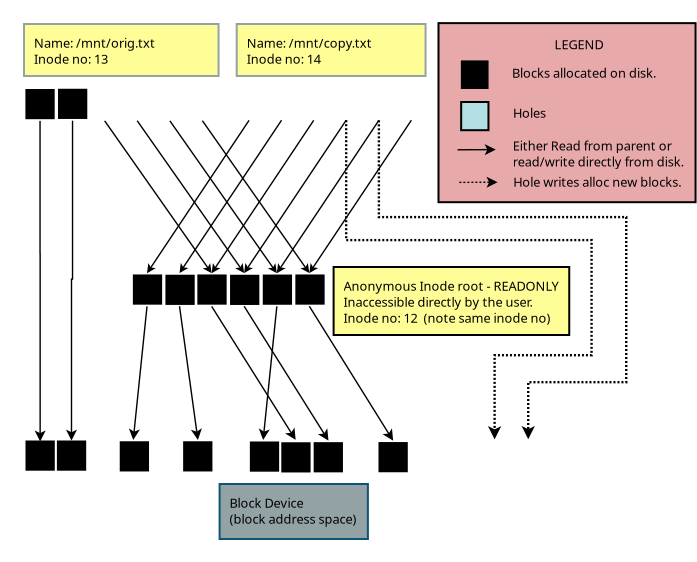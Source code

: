 <?xml version="1.0" encoding="UTF-8"?>
<dia:diagram xmlns:dia="http://www.lysator.liu.se/~alla/dia/">
  <dia:layer name="Background" visible="true">
    <dia:object type="joel - arr" version="0" id="O0">
      <dia:attribute name="obj_pos">
        <dia:point val="7.843,14.249"/>
      </dia:attribute>
      <dia:attribute name="obj_bb">
        <dia:rectangle val="7.793,14.199;17.615,15.966"/>
      </dia:attribute>
      <dia:attribute name="elem_corner">
        <dia:point val="7.843,14.249"/>
      </dia:attribute>
      <dia:attribute name="elem_width">
        <dia:real val="9.722"/>
      </dia:attribute>
      <dia:attribute name="elem_height">
        <dia:real val="1.667"/>
      </dia:attribute>
      <dia:attribute name="line_width">
        <dia:real val="0.1"/>
      </dia:attribute>
      <dia:attribute name="line_colour">
        <dia:color val="#000000"/>
      </dia:attribute>
      <dia:attribute name="fill_colour">
        <dia:color val="#ffffff"/>
      </dia:attribute>
      <dia:attribute name="show_background">
        <dia:boolean val="true"/>
      </dia:attribute>
      <dia:attribute name="line_style">
        <dia:enum val="0"/>
        <dia:real val="1"/>
      </dia:attribute>
      <dia:attribute name="flip_horizontal">
        <dia:boolean val="false"/>
      </dia:attribute>
      <dia:attribute name="flip_vertical">
        <dia:boolean val="false"/>
      </dia:attribute>
    </dia:object>
    <dia:object type="joel - arr" version="0" id="O1">
      <dia:attribute name="obj_pos">
        <dia:point val="7.153,22.588"/>
      </dia:attribute>
      <dia:attribute name="obj_bb">
        <dia:rectangle val="7.103,22.538;16.932,24.306"/>
      </dia:attribute>
      <dia:attribute name="elem_corner">
        <dia:point val="7.153,22.588"/>
      </dia:attribute>
      <dia:attribute name="elem_width">
        <dia:real val="9.729"/>
      </dia:attribute>
      <dia:attribute name="elem_height">
        <dia:real val="1.668"/>
      </dia:attribute>
      <dia:attribute name="line_width">
        <dia:real val="0.1"/>
      </dia:attribute>
      <dia:attribute name="line_colour">
        <dia:color val="#000000"/>
      </dia:attribute>
      <dia:attribute name="fill_colour">
        <dia:color val="#ffffff"/>
      </dia:attribute>
      <dia:attribute name="show_background">
        <dia:boolean val="true"/>
      </dia:attribute>
      <dia:attribute name="line_style">
        <dia:enum val="0"/>
        <dia:real val="1"/>
      </dia:attribute>
      <dia:attribute name="flip_horizontal">
        <dia:boolean val="false"/>
      </dia:attribute>
      <dia:attribute name="flip_vertical">
        <dia:boolean val="false"/>
      </dia:attribute>
    </dia:object>
    <dia:object type="joel - arr" version="0" id="O2">
      <dia:attribute name="obj_pos">
        <dia:point val="15.288,22.628"/>
      </dia:attribute>
      <dia:attribute name="obj_bb">
        <dia:rectangle val="15.238,22.578;25.067,24.346"/>
      </dia:attribute>
      <dia:attribute name="elem_corner">
        <dia:point val="15.288,22.628"/>
      </dia:attribute>
      <dia:attribute name="elem_width">
        <dia:real val="9.729"/>
      </dia:attribute>
      <dia:attribute name="elem_height">
        <dia:real val="1.668"/>
      </dia:attribute>
      <dia:attribute name="line_width">
        <dia:real val="0.1"/>
      </dia:attribute>
      <dia:attribute name="line_colour">
        <dia:color val="#000000"/>
      </dia:attribute>
      <dia:attribute name="fill_colour">
        <dia:color val="#ffffff"/>
      </dia:attribute>
      <dia:attribute name="show_background">
        <dia:boolean val="true"/>
      </dia:attribute>
      <dia:attribute name="line_style">
        <dia:enum val="0"/>
        <dia:real val="1"/>
      </dia:attribute>
      <dia:attribute name="flip_horizontal">
        <dia:boolean val="false"/>
      </dia:attribute>
      <dia:attribute name="flip_vertical">
        <dia:boolean val="false"/>
      </dia:attribute>
    </dia:object>
    <dia:object type="Standard - Line" version="0" id="O3">
      <dia:attribute name="obj_pos">
        <dia:point val="8.646,15.915"/>
      </dia:attribute>
      <dia:attribute name="obj_bb">
        <dia:rectangle val="7.555,15.877;8.685,22.671"/>
      </dia:attribute>
      <dia:attribute name="conn_endpoints">
        <dia:point val="8.646,15.915"/>
        <dia:point val="7.957,22.595"/>
      </dia:attribute>
      <dia:attribute name="numcp">
        <dia:int val="1"/>
      </dia:attribute>
      <dia:attribute name="line_width">
        <dia:real val="0.07"/>
      </dia:attribute>
      <dia:attribute name="end_arrow">
        <dia:enum val="22"/>
      </dia:attribute>
      <dia:attribute name="end_arrow_length">
        <dia:real val="0.4"/>
      </dia:attribute>
      <dia:attribute name="end_arrow_width">
        <dia:real val="0.4"/>
      </dia:attribute>
      <dia:connections>
        <dia:connection handle="0" to="O0" connection="6"/>
        <dia:connection handle="1" to="O1" connection="7"/>
      </dia:connections>
    </dia:object>
    <dia:object type="Geometric - Perfect Square" version="0" id="O4">
      <dia:attribute name="obj_pos">
        <dia:point val="9.616,14.382"/>
      </dia:attribute>
      <dia:attribute name="obj_bb">
        <dia:rectangle val="9.566,14.332;11.03,15.842"/>
      </dia:attribute>
      <dia:attribute name="elem_corner">
        <dia:point val="9.616,14.382"/>
      </dia:attribute>
      <dia:attribute name="elem_width">
        <dia:real val="1.364"/>
      </dia:attribute>
      <dia:attribute name="elem_height">
        <dia:real val="1.41"/>
      </dia:attribute>
      <dia:attribute name="line_width">
        <dia:real val="0.1"/>
      </dia:attribute>
      <dia:attribute name="line_colour">
        <dia:color val="#000000"/>
      </dia:attribute>
      <dia:attribute name="fill_colour">
        <dia:color val="#000000"/>
      </dia:attribute>
      <dia:attribute name="show_background">
        <dia:boolean val="true"/>
      </dia:attribute>
      <dia:attribute name="line_style">
        <dia:enum val="0"/>
        <dia:real val="1"/>
      </dia:attribute>
      <dia:attribute name="flip_horizontal">
        <dia:boolean val="false"/>
      </dia:attribute>
      <dia:attribute name="flip_vertical">
        <dia:boolean val="false"/>
      </dia:attribute>
    </dia:object>
    <dia:object type="Geometric - Perfect Square" version="0" id="O5">
      <dia:attribute name="obj_pos">
        <dia:point val="7.988,14.369"/>
      </dia:attribute>
      <dia:attribute name="obj_bb">
        <dia:rectangle val="7.938,14.319;9.402,15.829"/>
      </dia:attribute>
      <dia:attribute name="elem_corner">
        <dia:point val="7.988,14.369"/>
      </dia:attribute>
      <dia:attribute name="elem_width">
        <dia:real val="1.364"/>
      </dia:attribute>
      <dia:attribute name="elem_height">
        <dia:real val="1.41"/>
      </dia:attribute>
      <dia:attribute name="line_width">
        <dia:real val="0.1"/>
      </dia:attribute>
      <dia:attribute name="line_colour">
        <dia:color val="#000000"/>
      </dia:attribute>
      <dia:attribute name="fill_colour">
        <dia:color val="#000000"/>
      </dia:attribute>
      <dia:attribute name="show_background">
        <dia:boolean val="true"/>
      </dia:attribute>
      <dia:attribute name="line_style">
        <dia:enum val="0"/>
        <dia:real val="1"/>
      </dia:attribute>
      <dia:attribute name="flip_horizontal">
        <dia:boolean val="false"/>
      </dia:attribute>
      <dia:attribute name="flip_vertical">
        <dia:boolean val="false"/>
      </dia:attribute>
    </dia:object>
    <dia:object type="Geometric - Perfect Square" version="0" id="O6">
      <dia:attribute name="obj_pos">
        <dia:point val="11.213,14.369"/>
      </dia:attribute>
      <dia:attribute name="obj_bb">
        <dia:rectangle val="11.163,14.319;12.627,15.829"/>
      </dia:attribute>
      <dia:attribute name="elem_corner">
        <dia:point val="11.213,14.369"/>
      </dia:attribute>
      <dia:attribute name="elem_width">
        <dia:real val="1.364"/>
      </dia:attribute>
      <dia:attribute name="elem_height">
        <dia:real val="1.41"/>
      </dia:attribute>
      <dia:attribute name="line_width">
        <dia:real val="0.1"/>
      </dia:attribute>
      <dia:attribute name="line_colour">
        <dia:color val="#000000"/>
      </dia:attribute>
      <dia:attribute name="fill_colour">
        <dia:color val="#000000"/>
      </dia:attribute>
      <dia:attribute name="show_background">
        <dia:boolean val="true"/>
      </dia:attribute>
      <dia:attribute name="line_style">
        <dia:enum val="0"/>
        <dia:real val="1"/>
      </dia:attribute>
      <dia:attribute name="flip_horizontal">
        <dia:boolean val="false"/>
      </dia:attribute>
      <dia:attribute name="flip_vertical">
        <dia:boolean val="false"/>
      </dia:attribute>
    </dia:object>
    <dia:object type="Geometric - Perfect Square" version="0" id="O7">
      <dia:attribute name="obj_pos">
        <dia:point val="12.848,14.384"/>
      </dia:attribute>
      <dia:attribute name="obj_bb">
        <dia:rectangle val="12.798,14.334;14.262,15.844"/>
      </dia:attribute>
      <dia:attribute name="elem_corner">
        <dia:point val="12.848,14.384"/>
      </dia:attribute>
      <dia:attribute name="elem_width">
        <dia:real val="1.364"/>
      </dia:attribute>
      <dia:attribute name="elem_height">
        <dia:real val="1.41"/>
      </dia:attribute>
      <dia:attribute name="line_width">
        <dia:real val="0.1"/>
      </dia:attribute>
      <dia:attribute name="line_colour">
        <dia:color val="#000000"/>
      </dia:attribute>
      <dia:attribute name="fill_colour">
        <dia:color val="#000000"/>
      </dia:attribute>
      <dia:attribute name="show_background">
        <dia:boolean val="true"/>
      </dia:attribute>
      <dia:attribute name="line_style">
        <dia:enum val="0"/>
        <dia:real val="1"/>
      </dia:attribute>
      <dia:attribute name="flip_horizontal">
        <dia:boolean val="false"/>
      </dia:attribute>
      <dia:attribute name="flip_vertical">
        <dia:boolean val="false"/>
      </dia:attribute>
    </dia:object>
    <dia:object type="Geometric - Perfect Square" version="0" id="O8">
      <dia:attribute name="obj_pos">
        <dia:point val="16.113,14.369"/>
      </dia:attribute>
      <dia:attribute name="obj_bb">
        <dia:rectangle val="16.063,14.319;17.527,15.829"/>
      </dia:attribute>
      <dia:attribute name="elem_corner">
        <dia:point val="16.113,14.369"/>
      </dia:attribute>
      <dia:attribute name="elem_width">
        <dia:real val="1.364"/>
      </dia:attribute>
      <dia:attribute name="elem_height">
        <dia:real val="1.41"/>
      </dia:attribute>
      <dia:attribute name="line_width">
        <dia:real val="0.1"/>
      </dia:attribute>
      <dia:attribute name="line_colour">
        <dia:color val="#000000"/>
      </dia:attribute>
      <dia:attribute name="fill_colour">
        <dia:color val="#000000"/>
      </dia:attribute>
      <dia:attribute name="show_background">
        <dia:boolean val="true"/>
      </dia:attribute>
      <dia:attribute name="line_style">
        <dia:enum val="0"/>
        <dia:real val="1"/>
      </dia:attribute>
      <dia:attribute name="flip_horizontal">
        <dia:boolean val="false"/>
      </dia:attribute>
      <dia:attribute name="flip_vertical">
        <dia:boolean val="false"/>
      </dia:attribute>
    </dia:object>
    <dia:object type="Geometric - Perfect Square" version="0" id="O9">
      <dia:attribute name="obj_pos">
        <dia:point val="14.483,14.374"/>
      </dia:attribute>
      <dia:attribute name="obj_bb">
        <dia:rectangle val="14.433,14.324;15.897,15.834"/>
      </dia:attribute>
      <dia:attribute name="elem_corner">
        <dia:point val="14.483,14.374"/>
      </dia:attribute>
      <dia:attribute name="elem_width">
        <dia:real val="1.364"/>
      </dia:attribute>
      <dia:attribute name="elem_height">
        <dia:real val="1.41"/>
      </dia:attribute>
      <dia:attribute name="line_width">
        <dia:real val="0.1"/>
      </dia:attribute>
      <dia:attribute name="line_colour">
        <dia:color val="#000000"/>
      </dia:attribute>
      <dia:attribute name="fill_colour">
        <dia:color val="#000000"/>
      </dia:attribute>
      <dia:attribute name="show_background">
        <dia:boolean val="true"/>
      </dia:attribute>
      <dia:attribute name="line_style">
        <dia:enum val="0"/>
        <dia:real val="1"/>
      </dia:attribute>
      <dia:attribute name="flip_horizontal">
        <dia:boolean val="false"/>
      </dia:attribute>
      <dia:attribute name="flip_vertical">
        <dia:boolean val="false"/>
      </dia:attribute>
    </dia:object>
    <dia:object type="Geometric - Perfect Square" version="0" id="O10">
      <dia:attribute name="obj_pos">
        <dia:point val="15.41,22.759"/>
      </dia:attribute>
      <dia:attribute name="obj_bb">
        <dia:rectangle val="15.36,22.709;16.825,24.219"/>
      </dia:attribute>
      <dia:attribute name="elem_corner">
        <dia:point val="15.41,22.759"/>
      </dia:attribute>
      <dia:attribute name="elem_width">
        <dia:real val="1.364"/>
      </dia:attribute>
      <dia:attribute name="elem_height">
        <dia:real val="1.41"/>
      </dia:attribute>
      <dia:attribute name="line_width">
        <dia:real val="0.1"/>
      </dia:attribute>
      <dia:attribute name="line_colour">
        <dia:color val="#000000"/>
      </dia:attribute>
      <dia:attribute name="fill_colour">
        <dia:color val="#000000"/>
      </dia:attribute>
      <dia:attribute name="show_background">
        <dia:boolean val="true"/>
      </dia:attribute>
      <dia:attribute name="line_style">
        <dia:enum val="0"/>
        <dia:real val="1"/>
      </dia:attribute>
      <dia:attribute name="flip_horizontal">
        <dia:boolean val="false"/>
      </dia:attribute>
      <dia:attribute name="flip_vertical">
        <dia:boolean val="false"/>
      </dia:attribute>
    </dia:object>
    <dia:object type="Geometric - Perfect Square" version="0" id="O11">
      <dia:attribute name="obj_pos">
        <dia:point val="17.028,22.754"/>
      </dia:attribute>
      <dia:attribute name="obj_bb">
        <dia:rectangle val="16.978,22.704;18.442,24.214"/>
      </dia:attribute>
      <dia:attribute name="elem_corner">
        <dia:point val="17.028,22.754"/>
      </dia:attribute>
      <dia:attribute name="elem_width">
        <dia:real val="1.364"/>
      </dia:attribute>
      <dia:attribute name="elem_height">
        <dia:real val="1.41"/>
      </dia:attribute>
      <dia:attribute name="line_width">
        <dia:real val="0.1"/>
      </dia:attribute>
      <dia:attribute name="line_colour">
        <dia:color val="#000000"/>
      </dia:attribute>
      <dia:attribute name="fill_colour">
        <dia:color val="#000000"/>
      </dia:attribute>
      <dia:attribute name="show_background">
        <dia:boolean val="true"/>
      </dia:attribute>
      <dia:attribute name="line_style">
        <dia:enum val="0"/>
        <dia:real val="1"/>
      </dia:attribute>
      <dia:attribute name="flip_horizontal">
        <dia:boolean val="false"/>
      </dia:attribute>
      <dia:attribute name="flip_vertical">
        <dia:boolean val="false"/>
      </dia:attribute>
    </dia:object>
    <dia:object type="Geometric - Perfect Square" version="0" id="O12">
      <dia:attribute name="obj_pos">
        <dia:point val="20.27,22.749"/>
      </dia:attribute>
      <dia:attribute name="obj_bb">
        <dia:rectangle val="20.22,22.699;21.685,24.209"/>
      </dia:attribute>
      <dia:attribute name="elem_corner">
        <dia:point val="20.27,22.749"/>
      </dia:attribute>
      <dia:attribute name="elem_width">
        <dia:real val="1.364"/>
      </dia:attribute>
      <dia:attribute name="elem_height">
        <dia:real val="1.41"/>
      </dia:attribute>
      <dia:attribute name="line_width">
        <dia:real val="0.1"/>
      </dia:attribute>
      <dia:attribute name="line_colour">
        <dia:color val="#000000"/>
      </dia:attribute>
      <dia:attribute name="fill_colour">
        <dia:color val="#000000"/>
      </dia:attribute>
      <dia:attribute name="show_background">
        <dia:boolean val="true"/>
      </dia:attribute>
      <dia:attribute name="line_style">
        <dia:enum val="0"/>
        <dia:real val="1"/>
      </dia:attribute>
      <dia:attribute name="flip_horizontal">
        <dia:boolean val="false"/>
      </dia:attribute>
      <dia:attribute name="flip_vertical">
        <dia:boolean val="false"/>
      </dia:attribute>
    </dia:object>
    <dia:object type="Standard - Text" version="1" id="O13">
      <dia:attribute name="obj_pos">
        <dia:point val="26.475,16.746"/>
      </dia:attribute>
      <dia:attribute name="obj_bb">
        <dia:rectangle val="26.475,16.346;26.475,17.546"/>
      </dia:attribute>
      <dia:attribute name="text">
        <dia:composite type="text">
          <dia:attribute name="string">
            <dia:string>##</dia:string>
          </dia:attribute>
          <dia:attribute name="font">
            <dia:font family="sans" style="0" name="Helvetica"/>
          </dia:attribute>
          <dia:attribute name="height">
            <dia:real val="0.8"/>
          </dia:attribute>
          <dia:attribute name="pos">
            <dia:point val="26.475,16.746"/>
          </dia:attribute>
          <dia:attribute name="color">
            <dia:color val="#000000"/>
          </dia:attribute>
          <dia:attribute name="alignment">
            <dia:enum val="0"/>
          </dia:attribute>
        </dia:composite>
      </dia:attribute>
      <dia:attribute name="valign">
        <dia:enum val="3"/>
      </dia:attribute>
    </dia:object>
    <dia:object type="AADL - Data" version="0" id="O14">
      <dia:attribute name="obj_pos">
        <dia:point val="17.975,13.946"/>
      </dia:attribute>
      <dia:attribute name="obj_bb">
        <dia:rectangle val="16.825,12.796;30.898,18.496"/>
      </dia:attribute>
      <dia:attribute name="elem_corner">
        <dia:point val="17.975,13.946"/>
      </dia:attribute>
      <dia:attribute name="elem_width">
        <dia:real val="11.773"/>
      </dia:attribute>
      <dia:attribute name="elem_height">
        <dia:real val="3.4"/>
      </dia:attribute>
      <dia:attribute name="obj_pos">
        <dia:point val="17.975,13.946"/>
      </dia:attribute>
      <dia:attribute name="obj_bb">
        <dia:rectangle val="16.825,12.796;30.898,18.496"/>
      </dia:attribute>
      <dia:attribute name="elem_corner">
        <dia:point val="17.975,13.946"/>
      </dia:attribute>
      <dia:attribute name="elem_width">
        <dia:real val="11.773"/>
      </dia:attribute>
      <dia:attribute name="elem_height">
        <dia:real val="3.4"/>
      </dia:attribute>
      <dia:attribute name="declaration">
        <dia:string>##</dia:string>
      </dia:attribute>
      <dia:attribute name="line_colour">
        <dia:color val="#000000"/>
      </dia:attribute>
      <dia:attribute name="fill_colour">
        <dia:color val="#fffd96"/>
      </dia:attribute>
      <dia:attribute name="name">
        <dia:composite type="text">
          <dia:attribute name="string">
            <dia:string>#Anonymous Inode root - READONLY
Inaccessible directly by the user.
Inode no: 12  (note same inode no)#</dia:string>
          </dia:attribute>
          <dia:attribute name="font">
            <dia:font family="sans" style="0" name="Helvetica"/>
          </dia:attribute>
          <dia:attribute name="height">
            <dia:real val="0.8"/>
          </dia:attribute>
          <dia:attribute name="pos">
            <dia:point val="18.475,14.989"/>
          </dia:attribute>
          <dia:attribute name="color">
            <dia:color val="#000000"/>
          </dia:attribute>
          <dia:attribute name="alignment">
            <dia:enum val="0"/>
          </dia:attribute>
        </dia:composite>
      </dia:attribute>
      <dia:attribute name="aadlbox_ports"/>
      <dia:attribute name="aadlbox_connections"/>
    </dia:object>
    <dia:object type="AADL - Data" version="0" id="O15">
      <dia:attribute name="obj_pos">
        <dia:point val="12.275,24.796"/>
      </dia:attribute>
      <dia:attribute name="obj_bb">
        <dia:rectangle val="11.125,23.646;20.805,28.696"/>
      </dia:attribute>
      <dia:attribute name="elem_corner">
        <dia:point val="12.275,24.796"/>
      </dia:attribute>
      <dia:attribute name="elem_width">
        <dia:real val="7.38"/>
      </dia:attribute>
      <dia:attribute name="elem_height">
        <dia:real val="2.75"/>
      </dia:attribute>
      <dia:attribute name="obj_pos">
        <dia:point val="12.275,24.796"/>
      </dia:attribute>
      <dia:attribute name="obj_bb">
        <dia:rectangle val="11.125,23.646;20.805,28.696"/>
      </dia:attribute>
      <dia:attribute name="elem_corner">
        <dia:point val="12.275,24.796"/>
      </dia:attribute>
      <dia:attribute name="elem_width">
        <dia:real val="7.38"/>
      </dia:attribute>
      <dia:attribute name="elem_height">
        <dia:real val="2.75"/>
      </dia:attribute>
      <dia:attribute name="declaration">
        <dia:string>##</dia:string>
      </dia:attribute>
      <dia:attribute name="line_colour">
        <dia:color val="#0d5477"/>
      </dia:attribute>
      <dia:attribute name="fill_colour">
        <dia:color val="#93a3a5"/>
      </dia:attribute>
      <dia:attribute name="name">
        <dia:composite type="text">
          <dia:attribute name="string">
            <dia:string>#Block Device
(block address space)#</dia:string>
          </dia:attribute>
          <dia:attribute name="font">
            <dia:font family="sans" style="0" name="Helvetica"/>
          </dia:attribute>
          <dia:attribute name="height">
            <dia:real val="0.8"/>
          </dia:attribute>
          <dia:attribute name="pos">
            <dia:point val="12.775,25.839"/>
          </dia:attribute>
          <dia:attribute name="color">
            <dia:color val="#000000"/>
          </dia:attribute>
          <dia:attribute name="alignment">
            <dia:enum val="0"/>
          </dia:attribute>
        </dia:composite>
      </dia:attribute>
      <dia:attribute name="aadlbox_ports"/>
      <dia:attribute name="aadlbox_connections"/>
    </dia:object>
    <dia:object type="AADL - Data" version="0" id="O16">
      <dia:attribute name="obj_pos">
        <dia:point val="2.495,1.796"/>
      </dia:attribute>
      <dia:attribute name="obj_bb">
        <dia:rectangle val="1.345,0.646;13.373,5.546"/>
      </dia:attribute>
      <dia:attribute name="elem_corner">
        <dia:point val="2.495,1.796"/>
      </dia:attribute>
      <dia:attribute name="elem_width">
        <dia:real val="9.728"/>
      </dia:attribute>
      <dia:attribute name="elem_height">
        <dia:real val="2.6"/>
      </dia:attribute>
      <dia:attribute name="obj_pos">
        <dia:point val="2.495,1.796"/>
      </dia:attribute>
      <dia:attribute name="obj_bb">
        <dia:rectangle val="1.345,0.646;13.373,5.546"/>
      </dia:attribute>
      <dia:attribute name="elem_corner">
        <dia:point val="2.495,1.796"/>
      </dia:attribute>
      <dia:attribute name="elem_width">
        <dia:real val="9.728"/>
      </dia:attribute>
      <dia:attribute name="elem_height">
        <dia:real val="2.6"/>
      </dia:attribute>
      <dia:attribute name="declaration">
        <dia:string>##</dia:string>
      </dia:attribute>
      <dia:attribute name="line_colour">
        <dia:color val="#93a3a5"/>
      </dia:attribute>
      <dia:attribute name="fill_colour">
        <dia:color val="#fffd96"/>
      </dia:attribute>
      <dia:attribute name="name">
        <dia:composite type="text">
          <dia:attribute name="string">
            <dia:string>#Name: /mnt/orig.txt
Inode no: 13#</dia:string>
          </dia:attribute>
          <dia:attribute name="font">
            <dia:font family="sans" style="0" name="Helvetica"/>
          </dia:attribute>
          <dia:attribute name="height">
            <dia:real val="0.8"/>
          </dia:attribute>
          <dia:attribute name="pos">
            <dia:point val="2.995,2.839"/>
          </dia:attribute>
          <dia:attribute name="color">
            <dia:color val="#000000"/>
          </dia:attribute>
          <dia:attribute name="alignment">
            <dia:enum val="0"/>
          </dia:attribute>
        </dia:composite>
      </dia:attribute>
      <dia:attribute name="aadlbox_ports"/>
      <dia:attribute name="aadlbox_connections"/>
    </dia:object>
    <dia:object type="AADL - Data" version="0" id="O17">
      <dia:attribute name="obj_pos">
        <dia:point val="13.13,1.796"/>
      </dia:attribute>
      <dia:attribute name="obj_bb">
        <dia:rectangle val="11.98,0.646;23.723,5.546"/>
      </dia:attribute>
      <dia:attribute name="elem_corner">
        <dia:point val="13.13,1.796"/>
      </dia:attribute>
      <dia:attribute name="elem_width">
        <dia:real val="9.443"/>
      </dia:attribute>
      <dia:attribute name="elem_height">
        <dia:real val="2.6"/>
      </dia:attribute>
      <dia:attribute name="obj_pos">
        <dia:point val="13.13,1.796"/>
      </dia:attribute>
      <dia:attribute name="obj_bb">
        <dia:rectangle val="11.98,0.646;23.723,5.546"/>
      </dia:attribute>
      <dia:attribute name="elem_corner">
        <dia:point val="13.13,1.796"/>
      </dia:attribute>
      <dia:attribute name="elem_width">
        <dia:real val="9.443"/>
      </dia:attribute>
      <dia:attribute name="elem_height">
        <dia:real val="2.6"/>
      </dia:attribute>
      <dia:attribute name="declaration">
        <dia:string>##</dia:string>
      </dia:attribute>
      <dia:attribute name="line_colour">
        <dia:color val="#93a3a5"/>
      </dia:attribute>
      <dia:attribute name="fill_colour">
        <dia:color val="#fffd96"/>
      </dia:attribute>
      <dia:attribute name="name">
        <dia:composite type="text">
          <dia:attribute name="string">
            <dia:string>#Name: /mnt/copy.txt
Inode no: 14#</dia:string>
          </dia:attribute>
          <dia:attribute name="font">
            <dia:font family="sans" style="0" name="Helvetica"/>
          </dia:attribute>
          <dia:attribute name="height">
            <dia:real val="0.8"/>
          </dia:attribute>
          <dia:attribute name="pos">
            <dia:point val="13.63,2.839"/>
          </dia:attribute>
          <dia:attribute name="color">
            <dia:color val="#000000"/>
          </dia:attribute>
          <dia:attribute name="alignment">
            <dia:enum val="0"/>
          </dia:attribute>
        </dia:composite>
      </dia:attribute>
      <dia:attribute name="aadlbox_ports"/>
      <dia:attribute name="aadlbox_connections"/>
    </dia:object>
    <dia:object type="joel - arr" version="0" id="O18">
      <dia:attribute name="obj_pos">
        <dia:point val="12.945,4.946"/>
      </dia:attribute>
      <dia:attribute name="obj_bb">
        <dia:rectangle val="12.895,4.896;22.717,6.663"/>
      </dia:attribute>
      <dia:attribute name="elem_corner">
        <dia:point val="12.945,4.946"/>
      </dia:attribute>
      <dia:attribute name="elem_width">
        <dia:real val="9.722"/>
      </dia:attribute>
      <dia:attribute name="elem_height">
        <dia:real val="1.667"/>
      </dia:attribute>
      <dia:attribute name="line_width">
        <dia:real val="0.1"/>
      </dia:attribute>
      <dia:attribute name="line_colour">
        <dia:color val="#000000"/>
      </dia:attribute>
      <dia:attribute name="fill_colour">
        <dia:color val="#ffffff"/>
      </dia:attribute>
      <dia:attribute name="show_background">
        <dia:boolean val="true"/>
      </dia:attribute>
      <dia:attribute name="line_style">
        <dia:enum val="0"/>
        <dia:real val="1"/>
      </dia:attribute>
      <dia:attribute name="flip_horizontal">
        <dia:boolean val="false"/>
      </dia:attribute>
      <dia:attribute name="flip_vertical">
        <dia:boolean val="false"/>
      </dia:attribute>
    </dia:object>
    <dia:object type="Standard - Line" version="0" id="O19">
      <dia:attribute name="obj_pos">
        <dia:point val="13.748,6.613"/>
      </dia:attribute>
      <dia:attribute name="obj_bb">
        <dia:rectangle val="8.377,6.565;13.797,14.451"/>
      </dia:attribute>
      <dia:attribute name="conn_endpoints">
        <dia:point val="13.748,6.613"/>
        <dia:point val="8.646,14.256"/>
      </dia:attribute>
      <dia:attribute name="numcp">
        <dia:int val="1"/>
      </dia:attribute>
      <dia:attribute name="line_width">
        <dia:real val="0.07"/>
      </dia:attribute>
      <dia:attribute name="end_arrow">
        <dia:enum val="22"/>
      </dia:attribute>
      <dia:attribute name="end_arrow_length">
        <dia:real val="0.3"/>
      </dia:attribute>
      <dia:attribute name="end_arrow_width">
        <dia:real val="0.3"/>
      </dia:attribute>
      <dia:connections>
        <dia:connection handle="0" to="O18" connection="6"/>
        <dia:connection handle="1" to="O0" connection="7"/>
      </dia:connections>
    </dia:object>
    <dia:object type="Standard - Line" version="0" id="O20">
      <dia:attribute name="obj_pos">
        <dia:point val="15.373,6.606"/>
      </dia:attribute>
      <dia:attribute name="obj_bb">
        <dia:rectangle val="10.002,6.557;15.421,14.444"/>
      </dia:attribute>
      <dia:attribute name="conn_endpoints">
        <dia:point val="15.373,6.606"/>
        <dia:point val="10.271,14.249"/>
      </dia:attribute>
      <dia:attribute name="numcp">
        <dia:int val="1"/>
      </dia:attribute>
      <dia:attribute name="line_width">
        <dia:real val="0.07"/>
      </dia:attribute>
      <dia:attribute name="end_arrow">
        <dia:enum val="22"/>
      </dia:attribute>
      <dia:attribute name="end_arrow_length">
        <dia:real val="0.3"/>
      </dia:attribute>
      <dia:attribute name="end_arrow_width">
        <dia:real val="0.3"/>
      </dia:attribute>
      <dia:connections>
        <dia:connection handle="0" to="O18" connection="22"/>
        <dia:connection handle="1" to="O0" connection="23"/>
      </dia:connections>
    </dia:object>
    <dia:object type="Standard - Line" version="0" id="O21">
      <dia:attribute name="obj_pos">
        <dia:point val="16.979,6.613"/>
      </dia:attribute>
      <dia:attribute name="obj_bb">
        <dia:rectangle val="11.608,6.565;17.027,14.451"/>
      </dia:attribute>
      <dia:attribute name="conn_endpoints">
        <dia:point val="16.979,6.613"/>
        <dia:point val="11.877,14.256"/>
      </dia:attribute>
      <dia:attribute name="numcp">
        <dia:int val="1"/>
      </dia:attribute>
      <dia:attribute name="line_width">
        <dia:real val="0.07"/>
      </dia:attribute>
      <dia:attribute name="end_arrow">
        <dia:enum val="22"/>
      </dia:attribute>
      <dia:attribute name="end_arrow_length">
        <dia:real val="0.3"/>
      </dia:attribute>
      <dia:attribute name="end_arrow_width">
        <dia:real val="0.3"/>
      </dia:attribute>
      <dia:connections>
        <dia:connection handle="0" to="O18" connection="38"/>
        <dia:connection handle="1" to="O0" connection="39"/>
      </dia:connections>
    </dia:object>
    <dia:object type="Standard - Line" version="0" id="O22">
      <dia:attribute name="obj_pos">
        <dia:point val="18.604,6.606"/>
      </dia:attribute>
      <dia:attribute name="obj_bb">
        <dia:rectangle val="13.233,6.557;18.652,14.444"/>
      </dia:attribute>
      <dia:attribute name="conn_endpoints">
        <dia:point val="18.604,6.606"/>
        <dia:point val="13.502,14.249"/>
      </dia:attribute>
      <dia:attribute name="numcp">
        <dia:int val="1"/>
      </dia:attribute>
      <dia:attribute name="line_width">
        <dia:real val="0.07"/>
      </dia:attribute>
      <dia:attribute name="end_arrow">
        <dia:enum val="22"/>
      </dia:attribute>
      <dia:attribute name="end_arrow_length">
        <dia:real val="0.3"/>
      </dia:attribute>
      <dia:attribute name="end_arrow_width">
        <dia:real val="0.3"/>
      </dia:attribute>
      <dia:connections>
        <dia:connection handle="0" to="O18" connection="54"/>
        <dia:connection handle="1" to="O0" connection="55"/>
      </dia:connections>
    </dia:object>
    <dia:object type="Standard - Line" version="0" id="O23">
      <dia:attribute name="obj_pos">
        <dia:point val="20.239,6.613"/>
      </dia:attribute>
      <dia:attribute name="obj_bb">
        <dia:rectangle val="14.868,6.565;20.288,14.451"/>
      </dia:attribute>
      <dia:attribute name="conn_endpoints">
        <dia:point val="20.239,6.613"/>
        <dia:point val="15.137,14.256"/>
      </dia:attribute>
      <dia:attribute name="numcp">
        <dia:int val="1"/>
      </dia:attribute>
      <dia:attribute name="line_width">
        <dia:real val="0.07"/>
      </dia:attribute>
      <dia:attribute name="end_arrow">
        <dia:enum val="22"/>
      </dia:attribute>
      <dia:attribute name="end_arrow_length">
        <dia:real val="0.3"/>
      </dia:attribute>
      <dia:attribute name="end_arrow_width">
        <dia:real val="0.3"/>
      </dia:attribute>
      <dia:connections>
        <dia:connection handle="0" to="O18" connection="70"/>
        <dia:connection handle="1" to="O0" connection="71"/>
      </dia:connections>
    </dia:object>
    <dia:object type="Standard - Line" version="0" id="O24">
      <dia:attribute name="obj_pos">
        <dia:point val="21.864,6.606"/>
      </dia:attribute>
      <dia:attribute name="obj_bb">
        <dia:rectangle val="16.493,6.557;21.912,14.444"/>
      </dia:attribute>
      <dia:attribute name="conn_endpoints">
        <dia:point val="21.864,6.606"/>
        <dia:point val="16.762,14.249"/>
      </dia:attribute>
      <dia:attribute name="numcp">
        <dia:int val="1"/>
      </dia:attribute>
      <dia:attribute name="line_width">
        <dia:real val="0.07"/>
      </dia:attribute>
      <dia:attribute name="end_arrow">
        <dia:enum val="22"/>
      </dia:attribute>
      <dia:attribute name="end_arrow_length">
        <dia:real val="0.3"/>
      </dia:attribute>
      <dia:attribute name="end_arrow_width">
        <dia:real val="0.3"/>
      </dia:attribute>
      <dia:connections>
        <dia:connection handle="0" to="O18" connection="86"/>
        <dia:connection handle="1" to="O0" connection="87"/>
      </dia:connections>
    </dia:object>
    <dia:object type="joel - arr" version="0" id="O25">
      <dia:attribute name="obj_pos">
        <dia:point val="2.494,4.971"/>
      </dia:attribute>
      <dia:attribute name="obj_bb">
        <dia:rectangle val="2.444,4.921;12.266,6.688"/>
      </dia:attribute>
      <dia:attribute name="elem_corner">
        <dia:point val="2.494,4.971"/>
      </dia:attribute>
      <dia:attribute name="elem_width">
        <dia:real val="9.722"/>
      </dia:attribute>
      <dia:attribute name="elem_height">
        <dia:real val="1.667"/>
      </dia:attribute>
      <dia:attribute name="line_width">
        <dia:real val="0.1"/>
      </dia:attribute>
      <dia:attribute name="line_colour">
        <dia:color val="#000000"/>
      </dia:attribute>
      <dia:attribute name="fill_colour">
        <dia:color val="#ffffff"/>
      </dia:attribute>
      <dia:attribute name="show_background">
        <dia:boolean val="true"/>
      </dia:attribute>
      <dia:attribute name="line_style">
        <dia:enum val="0"/>
        <dia:real val="1"/>
      </dia:attribute>
      <dia:attribute name="flip_horizontal">
        <dia:boolean val="false"/>
      </dia:attribute>
      <dia:attribute name="flip_vertical">
        <dia:boolean val="false"/>
      </dia:attribute>
    </dia:object>
    <dia:object type="Standard - Line" version="0" id="O26">
      <dia:attribute name="obj_pos">
        <dia:point val="6.528,6.638"/>
      </dia:attribute>
      <dia:attribute name="obj_bb">
        <dia:rectangle val="6.48,6.589;12.143,14.457"/>
      </dia:attribute>
      <dia:attribute name="conn_endpoints">
        <dia:point val="6.528,6.638"/>
        <dia:point val="11.877,14.256"/>
      </dia:attribute>
      <dia:attribute name="numcp">
        <dia:int val="1"/>
      </dia:attribute>
      <dia:attribute name="line_width">
        <dia:real val="0.07"/>
      </dia:attribute>
      <dia:attribute name="end_arrow">
        <dia:enum val="22"/>
      </dia:attribute>
      <dia:attribute name="end_arrow_length">
        <dia:real val="0.3"/>
      </dia:attribute>
      <dia:attribute name="end_arrow_width">
        <dia:real val="0.3"/>
      </dia:attribute>
      <dia:connections>
        <dia:connection handle="0" to="O25" connection="38"/>
        <dia:connection handle="1" to="O0" connection="39"/>
      </dia:connections>
    </dia:object>
    <dia:object type="Standard - Line" version="0" id="O27">
      <dia:attribute name="obj_pos">
        <dia:point val="8.153,6.631"/>
      </dia:attribute>
      <dia:attribute name="obj_bb">
        <dia:rectangle val="8.104,6.582;13.768,14.45"/>
      </dia:attribute>
      <dia:attribute name="conn_endpoints">
        <dia:point val="8.153,6.631"/>
        <dia:point val="13.502,14.249"/>
      </dia:attribute>
      <dia:attribute name="numcp">
        <dia:int val="1"/>
      </dia:attribute>
      <dia:attribute name="line_width">
        <dia:real val="0.07"/>
      </dia:attribute>
      <dia:attribute name="end_arrow">
        <dia:enum val="22"/>
      </dia:attribute>
      <dia:attribute name="end_arrow_length">
        <dia:real val="0.3"/>
      </dia:attribute>
      <dia:attribute name="end_arrow_width">
        <dia:real val="0.3"/>
      </dia:attribute>
      <dia:connections>
        <dia:connection handle="0" to="O25" connection="54"/>
        <dia:connection handle="1" to="O0" connection="55"/>
      </dia:connections>
    </dia:object>
    <dia:object type="Standard - Line" version="0" id="O28">
      <dia:attribute name="obj_pos">
        <dia:point val="9.788,6.638"/>
      </dia:attribute>
      <dia:attribute name="obj_bb">
        <dia:rectangle val="9.74,6.589;15.403,14.457"/>
      </dia:attribute>
      <dia:attribute name="conn_endpoints">
        <dia:point val="9.788,6.638"/>
        <dia:point val="15.137,14.256"/>
      </dia:attribute>
      <dia:attribute name="numcp">
        <dia:int val="1"/>
      </dia:attribute>
      <dia:attribute name="line_width">
        <dia:real val="0.07"/>
      </dia:attribute>
      <dia:attribute name="end_arrow">
        <dia:enum val="22"/>
      </dia:attribute>
      <dia:attribute name="end_arrow_length">
        <dia:real val="0.3"/>
      </dia:attribute>
      <dia:attribute name="end_arrow_width">
        <dia:real val="0.3"/>
      </dia:attribute>
      <dia:connections>
        <dia:connection handle="0" to="O25" connection="70"/>
        <dia:connection handle="1" to="O0" connection="71"/>
      </dia:connections>
    </dia:object>
    <dia:object type="Standard - Line" version="0" id="O29">
      <dia:attribute name="obj_pos">
        <dia:point val="11.413,6.631"/>
      </dia:attribute>
      <dia:attribute name="obj_bb">
        <dia:rectangle val="11.364,6.582;17.028,14.45"/>
      </dia:attribute>
      <dia:attribute name="conn_endpoints">
        <dia:point val="11.413,6.631"/>
        <dia:point val="16.762,14.249"/>
      </dia:attribute>
      <dia:attribute name="numcp">
        <dia:int val="1"/>
      </dia:attribute>
      <dia:attribute name="line_width">
        <dia:real val="0.07"/>
      </dia:attribute>
      <dia:attribute name="end_arrow">
        <dia:enum val="22"/>
      </dia:attribute>
      <dia:attribute name="end_arrow_length">
        <dia:real val="0.3"/>
      </dia:attribute>
      <dia:attribute name="end_arrow_width">
        <dia:real val="0.3"/>
      </dia:attribute>
      <dia:connections>
        <dia:connection handle="0" to="O25" connection="86"/>
        <dia:connection handle="1" to="O0" connection="87"/>
      </dia:connections>
    </dia:object>
    <dia:object type="joel - arr" version="0" id="O30">
      <dia:attribute name="obj_pos">
        <dia:point val="1.023,22.621"/>
      </dia:attribute>
      <dia:attribute name="obj_bb">
        <dia:rectangle val="0.973,22.571;10.344,24.261"/>
      </dia:attribute>
      <dia:attribute name="elem_corner">
        <dia:point val="1.023,22.621"/>
      </dia:attribute>
      <dia:attribute name="elem_width">
        <dia:real val="9.271"/>
      </dia:attribute>
      <dia:attribute name="elem_height">
        <dia:real val="1.59"/>
      </dia:attribute>
      <dia:attribute name="line_width">
        <dia:real val="0.1"/>
      </dia:attribute>
      <dia:attribute name="line_colour">
        <dia:color val="#000000"/>
      </dia:attribute>
      <dia:attribute name="fill_colour">
        <dia:color val="#ffffff"/>
      </dia:attribute>
      <dia:attribute name="show_background">
        <dia:boolean val="true"/>
      </dia:attribute>
      <dia:attribute name="line_style">
        <dia:enum val="0"/>
        <dia:real val="1"/>
      </dia:attribute>
      <dia:attribute name="flip_horizontal">
        <dia:boolean val="false"/>
      </dia:attribute>
      <dia:attribute name="flip_vertical">
        <dia:boolean val="false"/>
      </dia:attribute>
    </dia:object>
    <dia:object type="Geometric - Perfect Square" version="0" id="O31">
      <dia:attribute name="obj_pos">
        <dia:point val="2.62,22.671"/>
      </dia:attribute>
      <dia:attribute name="obj_bb">
        <dia:rectangle val="2.57,22.621;4.034,24.131"/>
      </dia:attribute>
      <dia:attribute name="elem_corner">
        <dia:point val="2.62,22.671"/>
      </dia:attribute>
      <dia:attribute name="elem_width">
        <dia:real val="1.364"/>
      </dia:attribute>
      <dia:attribute name="elem_height">
        <dia:real val="1.41"/>
      </dia:attribute>
      <dia:attribute name="line_width">
        <dia:real val="0.1"/>
      </dia:attribute>
      <dia:attribute name="line_colour">
        <dia:color val="#000000"/>
      </dia:attribute>
      <dia:attribute name="fill_colour">
        <dia:color val="#000000"/>
      </dia:attribute>
      <dia:attribute name="show_background">
        <dia:boolean val="true"/>
      </dia:attribute>
      <dia:attribute name="line_style">
        <dia:enum val="0"/>
        <dia:real val="1"/>
      </dia:attribute>
      <dia:attribute name="flip_horizontal">
        <dia:boolean val="false"/>
      </dia:attribute>
      <dia:attribute name="flip_vertical">
        <dia:boolean val="false"/>
      </dia:attribute>
    </dia:object>
    <dia:object type="Geometric - Perfect Square" version="0" id="O32">
      <dia:attribute name="obj_pos">
        <dia:point val="4.19,22.671"/>
      </dia:attribute>
      <dia:attribute name="obj_bb">
        <dia:rectangle val="4.14,22.621;5.604,24.131"/>
      </dia:attribute>
      <dia:attribute name="elem_corner">
        <dia:point val="4.19,22.671"/>
      </dia:attribute>
      <dia:attribute name="elem_width">
        <dia:real val="1.364"/>
      </dia:attribute>
      <dia:attribute name="elem_height">
        <dia:real val="1.41"/>
      </dia:attribute>
      <dia:attribute name="line_width">
        <dia:real val="0.1"/>
      </dia:attribute>
      <dia:attribute name="line_colour">
        <dia:color val="#000000"/>
      </dia:attribute>
      <dia:attribute name="fill_colour">
        <dia:color val="#000000"/>
      </dia:attribute>
      <dia:attribute name="show_background">
        <dia:boolean val="true"/>
      </dia:attribute>
      <dia:attribute name="line_style">
        <dia:enum val="0"/>
        <dia:real val="1"/>
      </dia:attribute>
      <dia:attribute name="flip_horizontal">
        <dia:boolean val="false"/>
      </dia:attribute>
      <dia:attribute name="flip_vertical">
        <dia:boolean val="false"/>
      </dia:attribute>
    </dia:object>
    <dia:object type="Standard - ZigZagLine" version="1" id="O33">
      <dia:attribute name="obj_pos">
        <dia:point val="3.297,6.638"/>
      </dia:attribute>
      <dia:attribute name="obj_bb">
        <dia:rectangle val="2.902,6.603;3.702,22.706"/>
      </dia:attribute>
      <dia:attribute name="orth_points">
        <dia:point val="3.297,6.638"/>
        <dia:point val="3.297,13.271"/>
        <dia:point val="3.302,13.271"/>
        <dia:point val="3.302,22.671"/>
      </dia:attribute>
      <dia:attribute name="orth_orient">
        <dia:enum val="1"/>
        <dia:enum val="0"/>
        <dia:enum val="1"/>
      </dia:attribute>
      <dia:attribute name="autorouting">
        <dia:boolean val="false"/>
      </dia:attribute>
      <dia:attribute name="line_width">
        <dia:real val="0.07"/>
      </dia:attribute>
      <dia:attribute name="end_arrow">
        <dia:enum val="22"/>
      </dia:attribute>
      <dia:attribute name="end_arrow_length">
        <dia:real val="0.4"/>
      </dia:attribute>
      <dia:attribute name="end_arrow_width">
        <dia:real val="0.4"/>
      </dia:attribute>
      <dia:connections>
        <dia:connection handle="0" to="O25" connection="6"/>
        <dia:connection handle="1" to="O31" connection="7"/>
      </dia:connections>
    </dia:object>
    <dia:object type="Geometric - Perfect Square" version="0" id="O34">
      <dia:attribute name="obj_pos">
        <dia:point val="4.245,5.084"/>
      </dia:attribute>
      <dia:attribute name="obj_bb">
        <dia:rectangle val="4.195,5.034;5.659,6.544"/>
      </dia:attribute>
      <dia:attribute name="elem_corner">
        <dia:point val="4.245,5.084"/>
      </dia:attribute>
      <dia:attribute name="elem_width">
        <dia:real val="1.364"/>
      </dia:attribute>
      <dia:attribute name="elem_height">
        <dia:real val="1.41"/>
      </dia:attribute>
      <dia:attribute name="line_width">
        <dia:real val="0.1"/>
      </dia:attribute>
      <dia:attribute name="line_colour">
        <dia:color val="#000000"/>
      </dia:attribute>
      <dia:attribute name="fill_colour">
        <dia:color val="#000000"/>
      </dia:attribute>
      <dia:attribute name="show_background">
        <dia:boolean val="true"/>
      </dia:attribute>
      <dia:attribute name="line_style">
        <dia:enum val="0"/>
        <dia:real val="1"/>
      </dia:attribute>
      <dia:attribute name="flip_horizontal">
        <dia:boolean val="false"/>
      </dia:attribute>
      <dia:attribute name="flip_vertical">
        <dia:boolean val="false"/>
      </dia:attribute>
    </dia:object>
    <dia:object type="Geometric - Perfect Square" version="0" id="O35">
      <dia:attribute name="obj_pos">
        <dia:point val="2.615,5.096"/>
      </dia:attribute>
      <dia:attribute name="obj_bb">
        <dia:rectangle val="2.565,5.046;4.029,6.556"/>
      </dia:attribute>
      <dia:attribute name="elem_corner">
        <dia:point val="2.615,5.096"/>
      </dia:attribute>
      <dia:attribute name="elem_width">
        <dia:real val="1.364"/>
      </dia:attribute>
      <dia:attribute name="elem_height">
        <dia:real val="1.41"/>
      </dia:attribute>
      <dia:attribute name="line_width">
        <dia:real val="0.1"/>
      </dia:attribute>
      <dia:attribute name="line_colour">
        <dia:color val="#000000"/>
      </dia:attribute>
      <dia:attribute name="fill_colour">
        <dia:color val="#000000"/>
      </dia:attribute>
      <dia:attribute name="show_background">
        <dia:boolean val="true"/>
      </dia:attribute>
      <dia:attribute name="line_style">
        <dia:enum val="0"/>
        <dia:real val="1"/>
      </dia:attribute>
      <dia:attribute name="flip_horizontal">
        <dia:boolean val="false"/>
      </dia:attribute>
      <dia:attribute name="flip_vertical">
        <dia:boolean val="false"/>
      </dia:attribute>
    </dia:object>
    <dia:object type="joel - arr" version="0" id="O36">
      <dia:attribute name="obj_pos">
        <dia:point val="21.85,22.559"/>
      </dia:attribute>
      <dia:attribute name="obj_bb">
        <dia:rectangle val="21.8,22.509;31.962,24.334"/>
      </dia:attribute>
      <dia:attribute name="elem_corner">
        <dia:point val="21.85,22.559"/>
      </dia:attribute>
      <dia:attribute name="elem_width">
        <dia:real val="10.062"/>
      </dia:attribute>
      <dia:attribute name="elem_height">
        <dia:real val="1.725"/>
      </dia:attribute>
      <dia:attribute name="line_width">
        <dia:real val="0.1"/>
      </dia:attribute>
      <dia:attribute name="line_colour">
        <dia:color val="#000000"/>
      </dia:attribute>
      <dia:attribute name="fill_colour">
        <dia:color val="#ffffff"/>
      </dia:attribute>
      <dia:attribute name="show_background">
        <dia:boolean val="true"/>
      </dia:attribute>
      <dia:attribute name="line_style">
        <dia:enum val="0"/>
        <dia:real val="1"/>
      </dia:attribute>
      <dia:attribute name="flip_horizontal">
        <dia:boolean val="false"/>
      </dia:attribute>
      <dia:attribute name="flip_vertical">
        <dia:boolean val="false"/>
      </dia:attribute>
    </dia:object>
    <dia:object type="Geometric - Perfect Square" version="0" id="O37">
      <dia:attribute name="obj_pos">
        <dia:point val="7.332,22.709"/>
      </dia:attribute>
      <dia:attribute name="obj_bb">
        <dia:rectangle val="7.282,22.659;8.746,24.169"/>
      </dia:attribute>
      <dia:attribute name="elem_corner">
        <dia:point val="7.332,22.709"/>
      </dia:attribute>
      <dia:attribute name="elem_width">
        <dia:real val="1.364"/>
      </dia:attribute>
      <dia:attribute name="elem_height">
        <dia:real val="1.41"/>
      </dia:attribute>
      <dia:attribute name="line_width">
        <dia:real val="0.1"/>
      </dia:attribute>
      <dia:attribute name="line_colour">
        <dia:color val="#000000"/>
      </dia:attribute>
      <dia:attribute name="fill_colour">
        <dia:color val="#000000"/>
      </dia:attribute>
      <dia:attribute name="show_background">
        <dia:boolean val="true"/>
      </dia:attribute>
      <dia:attribute name="line_style">
        <dia:enum val="0"/>
        <dia:real val="1"/>
      </dia:attribute>
      <dia:attribute name="flip_horizontal">
        <dia:boolean val="false"/>
      </dia:attribute>
      <dia:attribute name="flip_vertical">
        <dia:boolean val="false"/>
      </dia:attribute>
    </dia:object>
    <dia:object type="Geometric - Perfect Square" version="0" id="O38">
      <dia:attribute name="obj_pos">
        <dia:point val="10.502,22.709"/>
      </dia:attribute>
      <dia:attribute name="obj_bb">
        <dia:rectangle val="10.452,22.659;11.916,24.169"/>
      </dia:attribute>
      <dia:attribute name="elem_corner">
        <dia:point val="10.502,22.709"/>
      </dia:attribute>
      <dia:attribute name="elem_width">
        <dia:real val="1.364"/>
      </dia:attribute>
      <dia:attribute name="elem_height">
        <dia:real val="1.41"/>
      </dia:attribute>
      <dia:attribute name="line_width">
        <dia:real val="0.1"/>
      </dia:attribute>
      <dia:attribute name="line_colour">
        <dia:color val="#000000"/>
      </dia:attribute>
      <dia:attribute name="fill_colour">
        <dia:color val="#000000"/>
      </dia:attribute>
      <dia:attribute name="show_background">
        <dia:boolean val="true"/>
      </dia:attribute>
      <dia:attribute name="line_style">
        <dia:enum val="0"/>
        <dia:real val="1"/>
      </dia:attribute>
      <dia:attribute name="flip_horizontal">
        <dia:boolean val="false"/>
      </dia:attribute>
      <dia:attribute name="flip_vertical">
        <dia:boolean val="false"/>
      </dia:attribute>
    </dia:object>
    <dia:object type="Standard - ZigZagLine" version="1" id="O39">
      <dia:attribute name="obj_pos">
        <dia:point val="4.922,6.631"/>
      </dia:attribute>
      <dia:attribute name="obj_bb">
        <dia:rectangle val="4.47,6.596;5.27,22.663"/>
      </dia:attribute>
      <dia:attribute name="orth_points">
        <dia:point val="4.922,6.631"/>
        <dia:point val="4.922,14.55"/>
        <dia:point val="4.87,14.55"/>
        <dia:point val="4.87,22.628"/>
      </dia:attribute>
      <dia:attribute name="orth_orient">
        <dia:enum val="1"/>
        <dia:enum val="0"/>
        <dia:enum val="1"/>
      </dia:attribute>
      <dia:attribute name="autorouting">
        <dia:boolean val="false"/>
      </dia:attribute>
      <dia:attribute name="line_width">
        <dia:real val="0.07"/>
      </dia:attribute>
      <dia:attribute name="end_arrow">
        <dia:enum val="22"/>
      </dia:attribute>
      <dia:attribute name="end_arrow_length">
        <dia:real val="0.4"/>
      </dia:attribute>
      <dia:attribute name="end_arrow_width">
        <dia:real val="0.4"/>
      </dia:attribute>
      <dia:connections>
        <dia:connection handle="0" to="O25" connection="22"/>
        <dia:connection handle="1" to="O30" connection="39"/>
      </dia:connections>
    </dia:object>
    <dia:object type="Standard - Line" version="0" id="O40">
      <dia:attribute name="obj_pos">
        <dia:point val="10.271,15.908"/>
      </dia:attribute>
      <dia:attribute name="obj_bb">
        <dia:rectangle val="10.232,15.869;11.591,22.684"/>
      </dia:attribute>
      <dia:attribute name="conn_endpoints">
        <dia:point val="10.271,15.908"/>
        <dia:point val="11.19,22.595"/>
      </dia:attribute>
      <dia:attribute name="numcp">
        <dia:int val="1"/>
      </dia:attribute>
      <dia:attribute name="line_width">
        <dia:real val="0.07"/>
      </dia:attribute>
      <dia:attribute name="end_arrow">
        <dia:enum val="22"/>
      </dia:attribute>
      <dia:attribute name="end_arrow_length">
        <dia:real val="0.4"/>
      </dia:attribute>
      <dia:attribute name="end_arrow_width">
        <dia:real val="0.4"/>
      </dia:attribute>
      <dia:connections>
        <dia:connection handle="0" to="O0" connection="22"/>
        <dia:connection handle="1" to="O1" connection="39"/>
      </dia:connections>
    </dia:object>
    <dia:object type="Standard - Line" version="0" id="O41">
      <dia:attribute name="obj_pos">
        <dia:point val="11.877,15.915"/>
      </dia:attribute>
      <dia:attribute name="obj_bb">
        <dia:rectangle val="11.829,15.867;16.435,22.831"/>
      </dia:attribute>
      <dia:attribute name="conn_endpoints">
        <dia:point val="11.877,15.915"/>
        <dia:point val="16.078,22.588"/>
      </dia:attribute>
      <dia:attribute name="numcp">
        <dia:int val="1"/>
      </dia:attribute>
      <dia:attribute name="line_width">
        <dia:real val="0.07"/>
      </dia:attribute>
      <dia:attribute name="end_arrow">
        <dia:enum val="22"/>
      </dia:attribute>
      <dia:attribute name="end_arrow_length">
        <dia:real val="0.4"/>
      </dia:attribute>
      <dia:attribute name="end_arrow_width">
        <dia:real val="0.4"/>
      </dia:attribute>
      <dia:connections>
        <dia:connection handle="0" to="O0" connection="38"/>
        <dia:connection handle="1" to="O1" connection="87"/>
      </dia:connections>
    </dia:object>
    <dia:object type="Standard - Line" version="0" id="O42">
      <dia:attribute name="obj_pos">
        <dia:point val="16.762,15.908"/>
      </dia:attribute>
      <dia:attribute name="obj_bb">
        <dia:rectangle val="16.714,15.86;21.309,22.869"/>
      </dia:attribute>
      <dia:attribute name="conn_endpoints">
        <dia:point val="16.762,15.908"/>
        <dia:point val="20.951,22.628"/>
      </dia:attribute>
      <dia:attribute name="numcp">
        <dia:int val="1"/>
      </dia:attribute>
      <dia:attribute name="line_width">
        <dia:real val="0.07"/>
      </dia:attribute>
      <dia:attribute name="end_arrow">
        <dia:enum val="22"/>
      </dia:attribute>
      <dia:attribute name="end_arrow_length">
        <dia:real val="0.4"/>
      </dia:attribute>
      <dia:attribute name="end_arrow_width">
        <dia:real val="0.4"/>
      </dia:attribute>
      <dia:connections>
        <dia:connection handle="0" to="O0" connection="86"/>
        <dia:connection handle="1" to="O2" connection="55"/>
      </dia:connections>
    </dia:object>
    <dia:object type="Standard - Line" version="0" id="O43">
      <dia:attribute name="obj_pos">
        <dia:point val="15.137,15.915"/>
      </dia:attribute>
      <dia:attribute name="obj_bb">
        <dia:rectangle val="14.051,15.877;15.176,22.671"/>
      </dia:attribute>
      <dia:attribute name="conn_endpoints">
        <dia:point val="15.137,15.915"/>
        <dia:point val="14.452,22.595"/>
      </dia:attribute>
      <dia:attribute name="numcp">
        <dia:int val="1"/>
      </dia:attribute>
      <dia:attribute name="line_width">
        <dia:real val="0.07"/>
      </dia:attribute>
      <dia:attribute name="end_arrow">
        <dia:enum val="22"/>
      </dia:attribute>
      <dia:attribute name="end_arrow_length">
        <dia:real val="0.4"/>
      </dia:attribute>
      <dia:attribute name="end_arrow_width">
        <dia:real val="0.4"/>
      </dia:attribute>
      <dia:connections>
        <dia:connection handle="0" to="O0" connection="70"/>
        <dia:connection handle="1" to="O1" connection="71"/>
      </dia:connections>
    </dia:object>
    <dia:object type="Standard - Line" version="0" id="O44">
      <dia:attribute name="obj_pos">
        <dia:point val="13.502,15.908"/>
      </dia:attribute>
      <dia:attribute name="obj_bb">
        <dia:rectangle val="13.454,15.86;18.075,22.87"/>
      </dia:attribute>
      <dia:attribute name="conn_endpoints">
        <dia:point val="13.502,15.908"/>
        <dia:point val="17.718,22.628"/>
      </dia:attribute>
      <dia:attribute name="numcp">
        <dia:int val="1"/>
      </dia:attribute>
      <dia:attribute name="line_width">
        <dia:real val="0.07"/>
      </dia:attribute>
      <dia:attribute name="end_arrow">
        <dia:enum val="22"/>
      </dia:attribute>
      <dia:attribute name="end_arrow_length">
        <dia:real val="0.4"/>
      </dia:attribute>
      <dia:attribute name="end_arrow_width">
        <dia:real val="0.4"/>
      </dia:attribute>
      <dia:connections>
        <dia:connection handle="0" to="O0" connection="54"/>
        <dia:connection handle="1" to="O2" connection="23"/>
      </dia:connections>
    </dia:object>
    <dia:object type="Geometric - Perfect Square" version="0" id="O45">
      <dia:attribute name="obj_pos">
        <dia:point val="13.838,22.72"/>
      </dia:attribute>
      <dia:attribute name="obj_bb">
        <dia:rectangle val="13.788,22.67;15.253,24.18"/>
      </dia:attribute>
      <dia:attribute name="elem_corner">
        <dia:point val="13.838,22.72"/>
      </dia:attribute>
      <dia:attribute name="elem_width">
        <dia:real val="1.364"/>
      </dia:attribute>
      <dia:attribute name="elem_height">
        <dia:real val="1.41"/>
      </dia:attribute>
      <dia:attribute name="line_width">
        <dia:real val="0.1"/>
      </dia:attribute>
      <dia:attribute name="line_colour">
        <dia:color val="#000000"/>
      </dia:attribute>
      <dia:attribute name="fill_colour">
        <dia:color val="#000000"/>
      </dia:attribute>
      <dia:attribute name="show_background">
        <dia:boolean val="true"/>
      </dia:attribute>
      <dia:attribute name="line_style">
        <dia:enum val="0"/>
        <dia:real val="1"/>
      </dia:attribute>
      <dia:attribute name="flip_horizontal">
        <dia:boolean val="false"/>
      </dia:attribute>
      <dia:attribute name="flip_vertical">
        <dia:boolean val="false"/>
      </dia:attribute>
    </dia:object>
    <dia:object type="Standard - ZigZagLine" version="1" id="O46">
      <dia:attribute name="obj_pos">
        <dia:point val="18.604,6.606"/>
      </dia:attribute>
      <dia:attribute name="obj_bb">
        <dia:rectangle val="18.544,6.546;30.933,22.626"/>
      </dia:attribute>
      <dia:attribute name="orth_points">
        <dia:point val="18.604,6.606"/>
        <dia:point val="18.604,12.601"/>
        <dia:point val="30.873,12.601"/>
        <dia:point val="30.873,18.356"/>
        <dia:point val="26.025,18.356"/>
        <dia:point val="26.025,22.566"/>
      </dia:attribute>
      <dia:attribute name="orth_orient">
        <dia:enum val="1"/>
        <dia:enum val="0"/>
        <dia:enum val="1"/>
        <dia:enum val="0"/>
        <dia:enum val="1"/>
      </dia:attribute>
      <dia:attribute name="autorouting">
        <dia:boolean val="false"/>
      </dia:attribute>
      <dia:attribute name="line_width">
        <dia:real val="0.12"/>
      </dia:attribute>
      <dia:attribute name="line_style">
        <dia:enum val="4"/>
      </dia:attribute>
      <dia:attribute name="end_arrow">
        <dia:enum val="22"/>
      </dia:attribute>
      <dia:attribute name="end_arrow_length">
        <dia:real val="0.4"/>
      </dia:attribute>
      <dia:attribute name="end_arrow_width">
        <dia:real val="0.4"/>
      </dia:attribute>
      <dia:connections>
        <dia:connection handle="0" to="O18" connection="54"/>
        <dia:connection handle="1" to="O36" connection="39"/>
      </dia:connections>
    </dia:object>
    <dia:object type="Standard - ZigZagLine" version="1" id="O47">
      <dia:attribute name="obj_pos">
        <dia:point val="20.239,6.613"/>
      </dia:attribute>
      <dia:attribute name="obj_bb">
        <dia:rectangle val="20.179,6.553;32.667,22.619"/>
      </dia:attribute>
      <dia:attribute name="orth_points">
        <dia:point val="20.239,6.613"/>
        <dia:point val="20.239,11.451"/>
        <dia:point val="32.607,11.451"/>
        <dia:point val="32.607,19.706"/>
        <dia:point val="27.707,19.706"/>
        <dia:point val="27.707,22.559"/>
      </dia:attribute>
      <dia:attribute name="orth_orient">
        <dia:enum val="1"/>
        <dia:enum val="0"/>
        <dia:enum val="1"/>
        <dia:enum val="0"/>
        <dia:enum val="1"/>
      </dia:attribute>
      <dia:attribute name="autorouting">
        <dia:boolean val="false"/>
      </dia:attribute>
      <dia:attribute name="line_width">
        <dia:real val="0.12"/>
      </dia:attribute>
      <dia:attribute name="line_style">
        <dia:enum val="4"/>
      </dia:attribute>
      <dia:attribute name="end_arrow">
        <dia:enum val="22"/>
      </dia:attribute>
      <dia:attribute name="end_arrow_length">
        <dia:real val="0.4"/>
      </dia:attribute>
      <dia:attribute name="end_arrow_width">
        <dia:real val="0.4"/>
      </dia:attribute>
      <dia:connections>
        <dia:connection handle="0" to="O18" connection="70"/>
        <dia:connection handle="1" to="O36" connection="55"/>
      </dia:connections>
    </dia:object>
    <dia:object type="Flowchart - Box" version="0" id="O48">
      <dia:attribute name="obj_pos">
        <dia:point val="23.22,1.752"/>
      </dia:attribute>
      <dia:attribute name="obj_bb">
        <dia:rectangle val="23.17,1.702;36.123,10.756"/>
      </dia:attribute>
      <dia:attribute name="elem_corner">
        <dia:point val="23.22,1.752"/>
      </dia:attribute>
      <dia:attribute name="elem_width">
        <dia:real val="12.853"/>
      </dia:attribute>
      <dia:attribute name="elem_height">
        <dia:real val="8.954"/>
      </dia:attribute>
      <dia:attribute name="inner_color">
        <dia:color val="#e7a9a9"/>
      </dia:attribute>
      <dia:attribute name="show_background">
        <dia:boolean val="true"/>
      </dia:attribute>
      <dia:attribute name="padding">
        <dia:real val="0.5"/>
      </dia:attribute>
      <dia:attribute name="text">
        <dia:composite type="text">
          <dia:attribute name="string">
            <dia:string>#





         #</dia:string>
          </dia:attribute>
          <dia:attribute name="font">
            <dia:font family="sans" style="0" name="Helvetica"/>
          </dia:attribute>
          <dia:attribute name="height">
            <dia:real val="0.8"/>
          </dia:attribute>
          <dia:attribute name="pos">
            <dia:point val="29.646,3.849"/>
          </dia:attribute>
          <dia:attribute name="color">
            <dia:color val="#000000"/>
          </dia:attribute>
          <dia:attribute name="alignment">
            <dia:enum val="1"/>
          </dia:attribute>
        </dia:composite>
      </dia:attribute>
    </dia:object>
    <dia:object type="Geometric - Perfect Square" version="0" id="O49">
      <dia:attribute name="obj_pos">
        <dia:point val="24.388,3.667"/>
      </dia:attribute>
      <dia:attribute name="obj_bb">
        <dia:rectangle val="24.338,3.617;25.723,5.045"/>
      </dia:attribute>
      <dia:attribute name="elem_corner">
        <dia:point val="24.388,3.667"/>
      </dia:attribute>
      <dia:attribute name="elem_width">
        <dia:real val="1.285"/>
      </dia:attribute>
      <dia:attribute name="elem_height">
        <dia:real val="1.328"/>
      </dia:attribute>
      <dia:attribute name="line_width">
        <dia:real val="0.1"/>
      </dia:attribute>
      <dia:attribute name="line_colour">
        <dia:color val="#000000"/>
      </dia:attribute>
      <dia:attribute name="fill_colour">
        <dia:color val="#000000"/>
      </dia:attribute>
      <dia:attribute name="show_background">
        <dia:boolean val="true"/>
      </dia:attribute>
      <dia:attribute name="line_style">
        <dia:enum val="0"/>
        <dia:real val="1"/>
      </dia:attribute>
      <dia:attribute name="flip_horizontal">
        <dia:boolean val="false"/>
      </dia:attribute>
      <dia:attribute name="flip_vertical">
        <dia:boolean val="false"/>
      </dia:attribute>
    </dia:object>
    <dia:object type="Geometric - Perfect Square" version="0" id="O50">
      <dia:attribute name="obj_pos">
        <dia:point val="24.353,5.696"/>
      </dia:attribute>
      <dia:attribute name="obj_bb">
        <dia:rectangle val="24.303,5.646;25.768,7.156"/>
      </dia:attribute>
      <dia:attribute name="elem_corner">
        <dia:point val="24.353,5.696"/>
      </dia:attribute>
      <dia:attribute name="elem_width">
        <dia:real val="1.364"/>
      </dia:attribute>
      <dia:attribute name="elem_height">
        <dia:real val="1.41"/>
      </dia:attribute>
      <dia:attribute name="line_width">
        <dia:real val="0.1"/>
      </dia:attribute>
      <dia:attribute name="line_colour">
        <dia:color val="#000000"/>
      </dia:attribute>
      <dia:attribute name="fill_colour">
        <dia:color val="#b3dfe4"/>
      </dia:attribute>
      <dia:attribute name="show_background">
        <dia:boolean val="true"/>
      </dia:attribute>
      <dia:attribute name="line_style">
        <dia:enum val="0"/>
        <dia:real val="1"/>
      </dia:attribute>
      <dia:attribute name="flip_horizontal">
        <dia:boolean val="false"/>
      </dia:attribute>
      <dia:attribute name="flip_vertical">
        <dia:boolean val="false"/>
      </dia:attribute>
    </dia:object>
    <dia:object type="Standard - Text" version="1" id="O51">
      <dia:attribute name="obj_pos">
        <dia:point val="1.473,17.956"/>
      </dia:attribute>
      <dia:attribute name="obj_bb">
        <dia:rectangle val="1.473,17.556;1.473,18.756"/>
      </dia:attribute>
      <dia:attribute name="text">
        <dia:composite type="text">
          <dia:attribute name="string">
            <dia:string>##</dia:string>
          </dia:attribute>
          <dia:attribute name="font">
            <dia:font family="sans" style="0" name="Helvetica"/>
          </dia:attribute>
          <dia:attribute name="height">
            <dia:real val="0.8"/>
          </dia:attribute>
          <dia:attribute name="pos">
            <dia:point val="1.473,17.956"/>
          </dia:attribute>
          <dia:attribute name="color">
            <dia:color val="#000000"/>
          </dia:attribute>
          <dia:attribute name="alignment">
            <dia:enum val="0"/>
          </dia:attribute>
        </dia:composite>
      </dia:attribute>
      <dia:attribute name="valign">
        <dia:enum val="3"/>
      </dia:attribute>
    </dia:object>
    <dia:object type="Standard - Text" version="1" id="O52">
      <dia:attribute name="obj_pos">
        <dia:point val="26.898,4.481"/>
      </dia:attribute>
      <dia:attribute name="obj_bb">
        <dia:rectangle val="26.898,3.938;34.098,4.878"/>
      </dia:attribute>
      <dia:attribute name="text">
        <dia:composite type="text">
          <dia:attribute name="string">
            <dia:string>#Blocks allocated on disk.#</dia:string>
          </dia:attribute>
          <dia:attribute name="font">
            <dia:font family="sans" style="0" name="Helvetica"/>
          </dia:attribute>
          <dia:attribute name="height">
            <dia:real val="0.8"/>
          </dia:attribute>
          <dia:attribute name="pos">
            <dia:point val="26.898,4.481"/>
          </dia:attribute>
          <dia:attribute name="color">
            <dia:color val="#000000"/>
          </dia:attribute>
          <dia:attribute name="alignment">
            <dia:enum val="0"/>
          </dia:attribute>
        </dia:composite>
      </dia:attribute>
      <dia:attribute name="valign">
        <dia:enum val="3"/>
      </dia:attribute>
    </dia:object>
    <dia:object type="Standard - Text" version="1" id="O53">
      <dia:attribute name="obj_pos">
        <dia:point val="26.948,6.481"/>
      </dia:attribute>
      <dia:attribute name="obj_bb">
        <dia:rectangle val="26.948,5.938;28.571,6.878"/>
      </dia:attribute>
      <dia:attribute name="text">
        <dia:composite type="text">
          <dia:attribute name="string">
            <dia:string>#Holes#</dia:string>
          </dia:attribute>
          <dia:attribute name="font">
            <dia:font family="sans" style="0" name="Helvetica"/>
          </dia:attribute>
          <dia:attribute name="height">
            <dia:real val="0.8"/>
          </dia:attribute>
          <dia:attribute name="pos">
            <dia:point val="26.948,6.481"/>
          </dia:attribute>
          <dia:attribute name="color">
            <dia:color val="#000000"/>
          </dia:attribute>
          <dia:attribute name="alignment">
            <dia:enum val="0"/>
          </dia:attribute>
        </dia:composite>
      </dia:attribute>
      <dia:attribute name="valign">
        <dia:enum val="3"/>
      </dia:attribute>
    </dia:object>
    <dia:object type="Standard - Line" version="0" id="O54">
      <dia:attribute name="obj_pos">
        <dia:point val="24.264,9.715"/>
      </dia:attribute>
      <dia:attribute name="obj_bb">
        <dia:rectangle val="24.229,9.306;26.21,10.106"/>
      </dia:attribute>
      <dia:attribute name="conn_endpoints">
        <dia:point val="24.264,9.715"/>
        <dia:point val="26.173,9.706"/>
      </dia:attribute>
      <dia:attribute name="numcp">
        <dia:int val="1"/>
      </dia:attribute>
      <dia:attribute name="line_width">
        <dia:real val="0.07"/>
      </dia:attribute>
      <dia:attribute name="line_style">
        <dia:enum val="4"/>
      </dia:attribute>
      <dia:attribute name="end_arrow">
        <dia:enum val="22"/>
      </dia:attribute>
      <dia:attribute name="end_arrow_length">
        <dia:real val="0.4"/>
      </dia:attribute>
      <dia:attribute name="end_arrow_width">
        <dia:real val="0.4"/>
      </dia:attribute>
    </dia:object>
    <dia:object type="Standard - Line" version="0" id="O55">
      <dia:attribute name="obj_pos">
        <dia:point val="24.173,8.085"/>
      </dia:attribute>
      <dia:attribute name="obj_bb">
        <dia:rectangle val="24.138,7.676;26.119,8.476"/>
      </dia:attribute>
      <dia:attribute name="conn_endpoints">
        <dia:point val="24.173,8.085"/>
        <dia:point val="26.082,8.076"/>
      </dia:attribute>
      <dia:attribute name="numcp">
        <dia:int val="1"/>
      </dia:attribute>
      <dia:attribute name="line_width">
        <dia:real val="0.07"/>
      </dia:attribute>
      <dia:attribute name="end_arrow">
        <dia:enum val="22"/>
      </dia:attribute>
      <dia:attribute name="end_arrow_length">
        <dia:real val="0.4"/>
      </dia:attribute>
      <dia:attribute name="end_arrow_width">
        <dia:real val="0.4"/>
      </dia:attribute>
    </dia:object>
    <dia:object type="Standard - Text" version="1" id="O56">
      <dia:attribute name="obj_pos">
        <dia:point val="29.017,3.056"/>
      </dia:attribute>
      <dia:attribute name="obj_bb">
        <dia:rectangle val="29.017,2.513;31.417,3.453"/>
      </dia:attribute>
      <dia:attribute name="text">
        <dia:composite type="text">
          <dia:attribute name="string">
            <dia:string>#LEGEND#</dia:string>
          </dia:attribute>
          <dia:attribute name="font">
            <dia:font family="sans" style="0" name="Helvetica"/>
          </dia:attribute>
          <dia:attribute name="height">
            <dia:real val="0.8"/>
          </dia:attribute>
          <dia:attribute name="pos">
            <dia:point val="29.017,3.056"/>
          </dia:attribute>
          <dia:attribute name="color">
            <dia:color val="#000000"/>
          </dia:attribute>
          <dia:attribute name="alignment">
            <dia:enum val="0"/>
          </dia:attribute>
        </dia:composite>
      </dia:attribute>
      <dia:attribute name="valign">
        <dia:enum val="3"/>
      </dia:attribute>
    </dia:object>
    <dia:object type="Standard - Text" version="1" id="O57">
      <dia:attribute name="obj_pos">
        <dia:point val="26.938,8.118"/>
      </dia:attribute>
      <dia:attribute name="obj_bb">
        <dia:rectangle val="26.938,7.576;35.366,9.316"/>
      </dia:attribute>
      <dia:attribute name="text">
        <dia:composite type="text">
          <dia:attribute name="string">
            <dia:string>#Either Read from parent or
read/write directly from disk.#</dia:string>
          </dia:attribute>
          <dia:attribute name="font">
            <dia:font family="sans" style="0" name="Helvetica"/>
          </dia:attribute>
          <dia:attribute name="height">
            <dia:real val="0.8"/>
          </dia:attribute>
          <dia:attribute name="pos">
            <dia:point val="26.938,8.118"/>
          </dia:attribute>
          <dia:attribute name="color">
            <dia:color val="#000000"/>
          </dia:attribute>
          <dia:attribute name="alignment">
            <dia:enum val="0"/>
          </dia:attribute>
        </dia:composite>
      </dia:attribute>
      <dia:attribute name="valign">
        <dia:enum val="3"/>
      </dia:attribute>
    </dia:object>
    <dia:object type="Standard - Text" version="1" id="O58">
      <dia:attribute name="obj_pos">
        <dia:point val="26.953,9.938"/>
      </dia:attribute>
      <dia:attribute name="obj_bb">
        <dia:rectangle val="26.953,9.396;35.388,10.336"/>
      </dia:attribute>
      <dia:attribute name="text">
        <dia:composite type="text">
          <dia:attribute name="string">
            <dia:string>#Hole writes alloc new blocks.#</dia:string>
          </dia:attribute>
          <dia:attribute name="font">
            <dia:font family="sans" style="0" name="Helvetica"/>
          </dia:attribute>
          <dia:attribute name="height">
            <dia:real val="0.8"/>
          </dia:attribute>
          <dia:attribute name="pos">
            <dia:point val="26.953,9.938"/>
          </dia:attribute>
          <dia:attribute name="color">
            <dia:color val="#000000"/>
          </dia:attribute>
          <dia:attribute name="alignment">
            <dia:enum val="0"/>
          </dia:attribute>
        </dia:composite>
      </dia:attribute>
      <dia:attribute name="valign">
        <dia:enum val="3"/>
      </dia:attribute>
    </dia:object>
  </dia:layer>
</dia:diagram>
